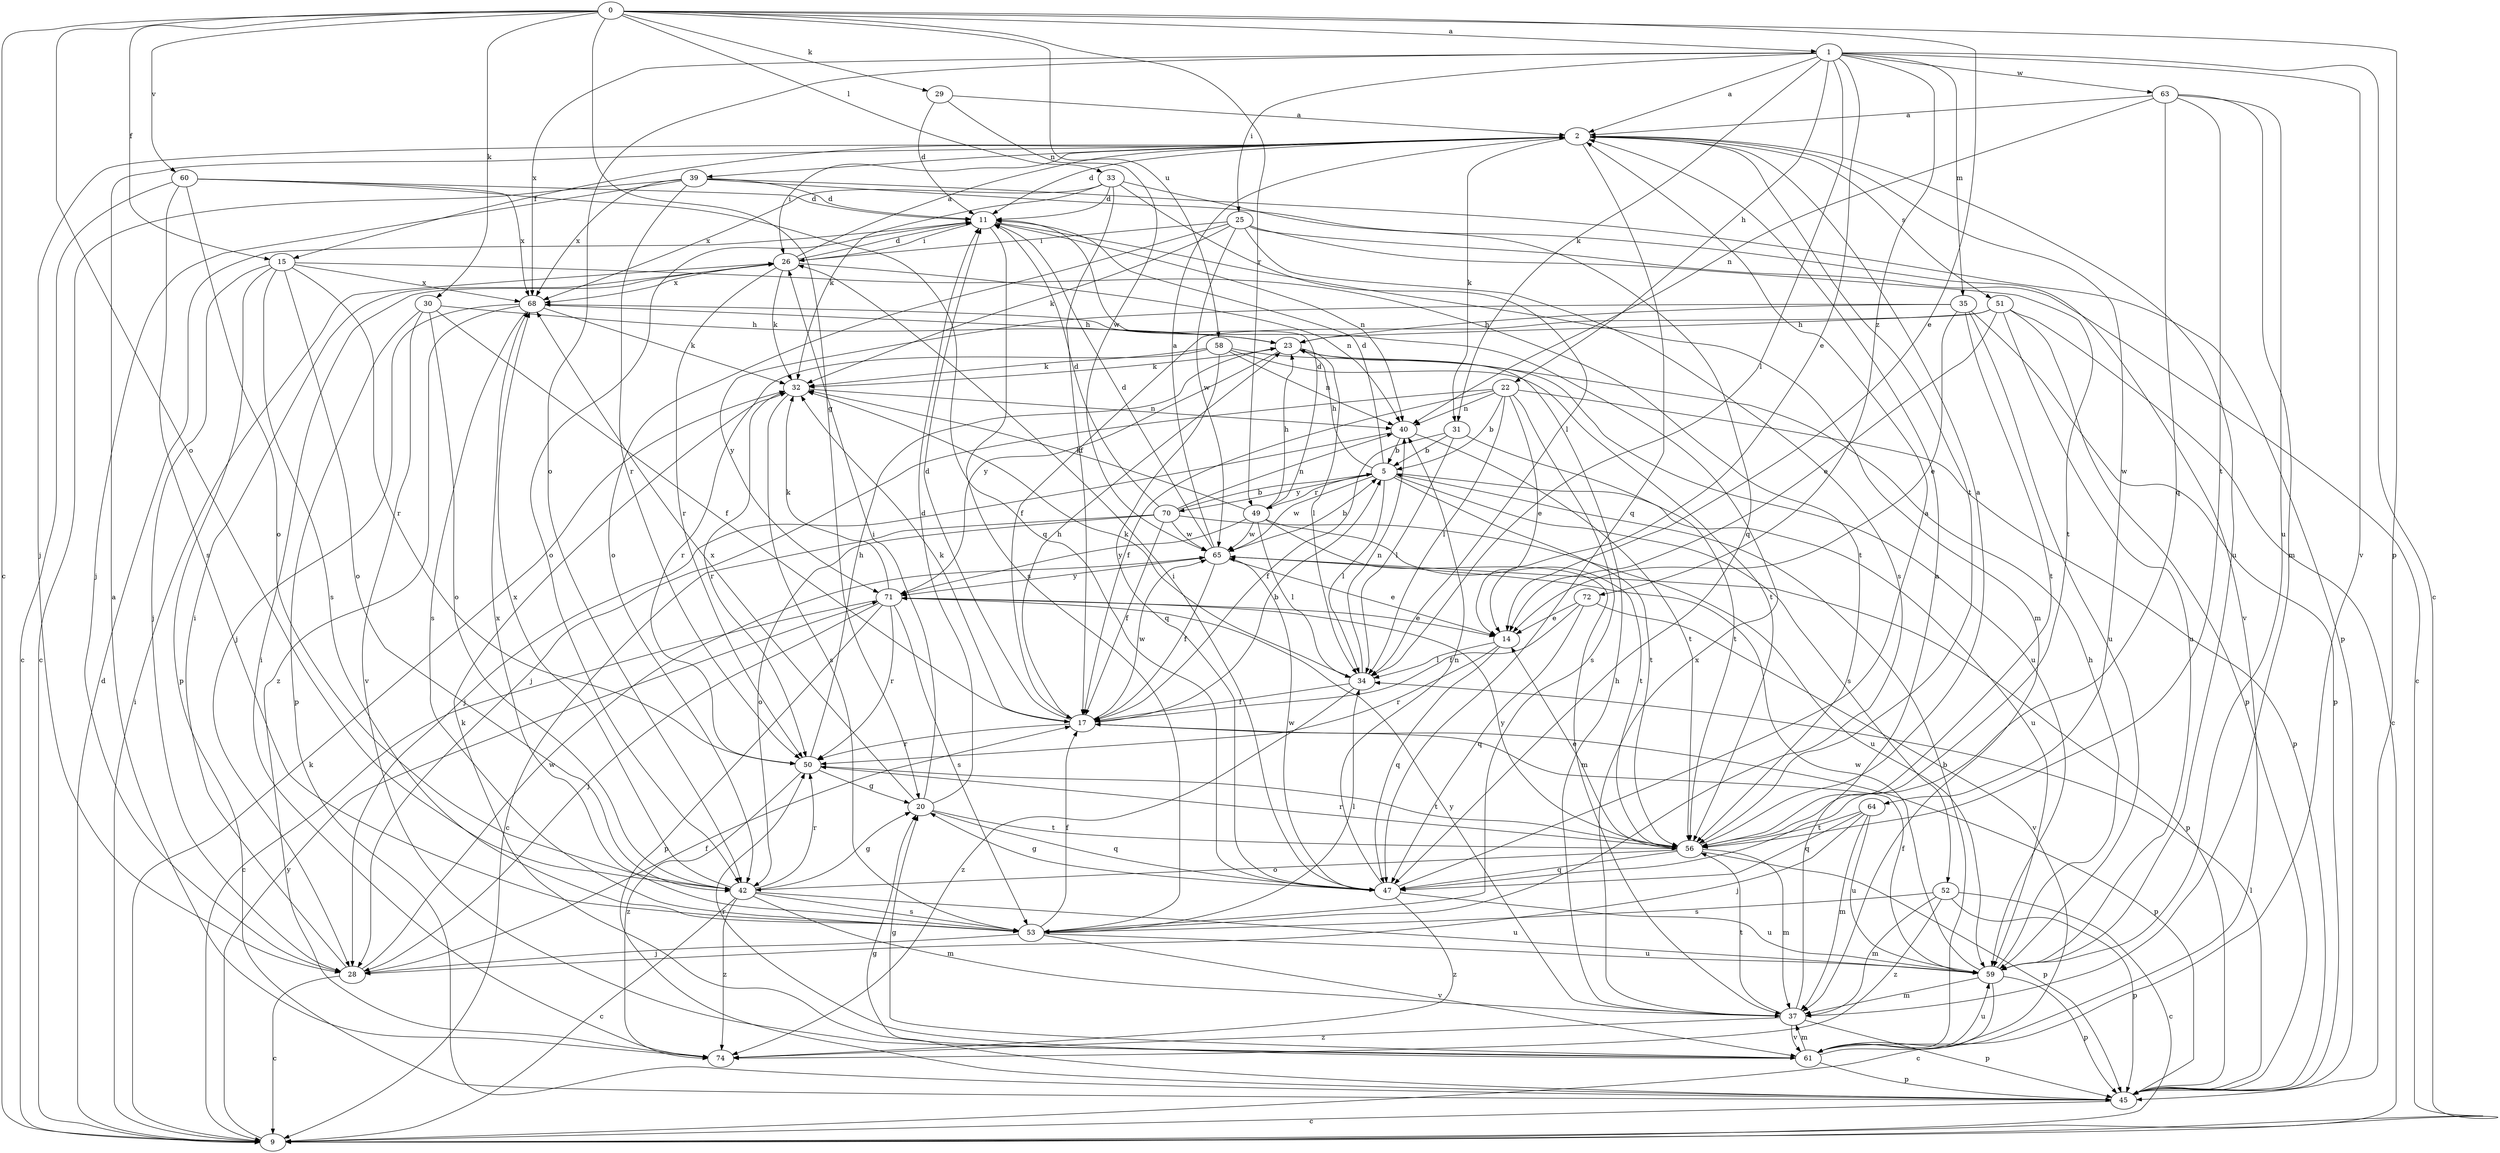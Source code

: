 strict digraph  {
0;
1;
2;
5;
9;
11;
14;
15;
17;
20;
22;
23;
25;
26;
28;
29;
30;
31;
32;
33;
34;
35;
37;
39;
40;
42;
45;
47;
49;
50;
51;
52;
53;
56;
58;
59;
60;
61;
63;
64;
65;
68;
70;
71;
72;
74;
0 -> 1  [label=a];
0 -> 9  [label=c];
0 -> 14  [label=e];
0 -> 15  [label=f];
0 -> 20  [label=g];
0 -> 29  [label=k];
0 -> 30  [label=k];
0 -> 33  [label=l];
0 -> 42  [label=o];
0 -> 45  [label=p];
0 -> 49  [label=r];
0 -> 58  [label=u];
0 -> 60  [label=v];
1 -> 2  [label=a];
1 -> 9  [label=c];
1 -> 14  [label=e];
1 -> 22  [label=h];
1 -> 25  [label=i];
1 -> 31  [label=k];
1 -> 34  [label=l];
1 -> 35  [label=m];
1 -> 42  [label=o];
1 -> 61  [label=v];
1 -> 63  [label=w];
1 -> 68  [label=x];
1 -> 72  [label=z];
2 -> 11  [label=d];
2 -> 15  [label=f];
2 -> 26  [label=i];
2 -> 28  [label=j];
2 -> 31  [label=k];
2 -> 39  [label=n];
2 -> 47  [label=q];
2 -> 51  [label=s];
2 -> 56  [label=t];
2 -> 59  [label=u];
2 -> 64  [label=w];
5 -> 11  [label=d];
5 -> 23  [label=h];
5 -> 34  [label=l];
5 -> 49  [label=r];
5 -> 52  [label=s];
5 -> 56  [label=t];
5 -> 59  [label=u];
5 -> 65  [label=w];
5 -> 70  [label=y];
9 -> 11  [label=d];
9 -> 26  [label=i];
9 -> 32  [label=k];
9 -> 71  [label=y];
11 -> 26  [label=i];
11 -> 37  [label=m];
11 -> 40  [label=n];
11 -> 42  [label=o];
11 -> 53  [label=s];
14 -> 34  [label=l];
14 -> 47  [label=q];
14 -> 50  [label=r];
15 -> 28  [label=j];
15 -> 42  [label=o];
15 -> 45  [label=p];
15 -> 50  [label=r];
15 -> 53  [label=s];
15 -> 56  [label=t];
15 -> 68  [label=x];
17 -> 5  [label=b];
17 -> 11  [label=d];
17 -> 23  [label=h];
17 -> 32  [label=k];
17 -> 45  [label=p];
17 -> 50  [label=r];
17 -> 65  [label=w];
20 -> 11  [label=d];
20 -> 26  [label=i];
20 -> 47  [label=q];
20 -> 56  [label=t];
20 -> 68  [label=x];
22 -> 5  [label=b];
22 -> 14  [label=e];
22 -> 17  [label=f];
22 -> 28  [label=j];
22 -> 34  [label=l];
22 -> 40  [label=n];
22 -> 45  [label=p];
22 -> 53  [label=s];
23 -> 32  [label=k];
23 -> 34  [label=l];
23 -> 71  [label=y];
25 -> 9  [label=c];
25 -> 26  [label=i];
25 -> 32  [label=k];
25 -> 42  [label=o];
25 -> 53  [label=s];
25 -> 56  [label=t];
25 -> 65  [label=w];
26 -> 2  [label=a];
26 -> 11  [label=d];
26 -> 32  [label=k];
26 -> 40  [label=n];
26 -> 50  [label=r];
26 -> 68  [label=x];
28 -> 9  [label=c];
28 -> 17  [label=f];
28 -> 26  [label=i];
28 -> 65  [label=w];
29 -> 2  [label=a];
29 -> 11  [label=d];
29 -> 65  [label=w];
30 -> 17  [label=f];
30 -> 23  [label=h];
30 -> 42  [label=o];
30 -> 45  [label=p];
30 -> 61  [label=v];
31 -> 5  [label=b];
31 -> 17  [label=f];
31 -> 34  [label=l];
31 -> 56  [label=t];
32 -> 40  [label=n];
32 -> 50  [label=r];
32 -> 53  [label=s];
33 -> 11  [label=d];
33 -> 17  [label=f];
33 -> 32  [label=k];
33 -> 34  [label=l];
33 -> 47  [label=q];
33 -> 68  [label=x];
34 -> 17  [label=f];
34 -> 32  [label=k];
34 -> 40  [label=n];
34 -> 74  [label=z];
35 -> 14  [label=e];
35 -> 23  [label=h];
35 -> 45  [label=p];
35 -> 56  [label=t];
35 -> 59  [label=u];
35 -> 71  [label=y];
37 -> 2  [label=a];
37 -> 23  [label=h];
37 -> 45  [label=p];
37 -> 56  [label=t];
37 -> 61  [label=v];
37 -> 68  [label=x];
37 -> 71  [label=y];
37 -> 74  [label=z];
39 -> 9  [label=c];
39 -> 11  [label=d];
39 -> 28  [label=j];
39 -> 45  [label=p];
39 -> 50  [label=r];
39 -> 61  [label=v];
39 -> 68  [label=x];
40 -> 5  [label=b];
40 -> 28  [label=j];
40 -> 56  [label=t];
42 -> 9  [label=c];
42 -> 20  [label=g];
42 -> 37  [label=m];
42 -> 50  [label=r];
42 -> 53  [label=s];
42 -> 59  [label=u];
42 -> 68  [label=x];
42 -> 74  [label=z];
45 -> 9  [label=c];
45 -> 20  [label=g];
45 -> 34  [label=l];
47 -> 2  [label=a];
47 -> 20  [label=g];
47 -> 26  [label=i];
47 -> 40  [label=n];
47 -> 59  [label=u];
47 -> 65  [label=w];
47 -> 74  [label=z];
49 -> 11  [label=d];
49 -> 23  [label=h];
49 -> 32  [label=k];
49 -> 34  [label=l];
49 -> 37  [label=m];
49 -> 56  [label=t];
49 -> 65  [label=w];
49 -> 71  [label=y];
50 -> 20  [label=g];
50 -> 23  [label=h];
50 -> 56  [label=t];
50 -> 74  [label=z];
51 -> 9  [label=c];
51 -> 14  [label=e];
51 -> 17  [label=f];
51 -> 23  [label=h];
51 -> 45  [label=p];
51 -> 59  [label=u];
52 -> 9  [label=c];
52 -> 37  [label=m];
52 -> 45  [label=p];
52 -> 53  [label=s];
52 -> 74  [label=z];
53 -> 17  [label=f];
53 -> 28  [label=j];
53 -> 34  [label=l];
53 -> 59  [label=u];
53 -> 61  [label=v];
53 -> 68  [label=x];
56 -> 2  [label=a];
56 -> 14  [label=e];
56 -> 37  [label=m];
56 -> 42  [label=o];
56 -> 45  [label=p];
56 -> 47  [label=q];
56 -> 50  [label=r];
56 -> 71  [label=y];
58 -> 32  [label=k];
58 -> 40  [label=n];
58 -> 47  [label=q];
58 -> 50  [label=r];
58 -> 56  [label=t];
58 -> 59  [label=u];
59 -> 9  [label=c];
59 -> 17  [label=f];
59 -> 23  [label=h];
59 -> 37  [label=m];
59 -> 45  [label=p];
59 -> 65  [label=w];
60 -> 9  [label=c];
60 -> 11  [label=d];
60 -> 42  [label=o];
60 -> 47  [label=q];
60 -> 53  [label=s];
60 -> 68  [label=x];
61 -> 5  [label=b];
61 -> 20  [label=g];
61 -> 32  [label=k];
61 -> 37  [label=m];
61 -> 45  [label=p];
61 -> 50  [label=r];
61 -> 59  [label=u];
63 -> 2  [label=a];
63 -> 37  [label=m];
63 -> 40  [label=n];
63 -> 47  [label=q];
63 -> 56  [label=t];
63 -> 59  [label=u];
64 -> 28  [label=j];
64 -> 37  [label=m];
64 -> 47  [label=q];
64 -> 56  [label=t];
64 -> 59  [label=u];
65 -> 2  [label=a];
65 -> 5  [label=b];
65 -> 11  [label=d];
65 -> 14  [label=e];
65 -> 17  [label=f];
65 -> 45  [label=p];
65 -> 71  [label=y];
68 -> 23  [label=h];
68 -> 28  [label=j];
68 -> 32  [label=k];
68 -> 53  [label=s];
68 -> 74  [label=z];
70 -> 5  [label=b];
70 -> 9  [label=c];
70 -> 11  [label=d];
70 -> 17  [label=f];
70 -> 40  [label=n];
70 -> 42  [label=o];
70 -> 59  [label=u];
70 -> 65  [label=w];
71 -> 9  [label=c];
71 -> 14  [label=e];
71 -> 28  [label=j];
71 -> 32  [label=k];
71 -> 45  [label=p];
71 -> 50  [label=r];
71 -> 53  [label=s];
72 -> 14  [label=e];
72 -> 17  [label=f];
72 -> 47  [label=q];
72 -> 61  [label=v];
74 -> 2  [label=a];
74 -> 26  [label=i];
}
